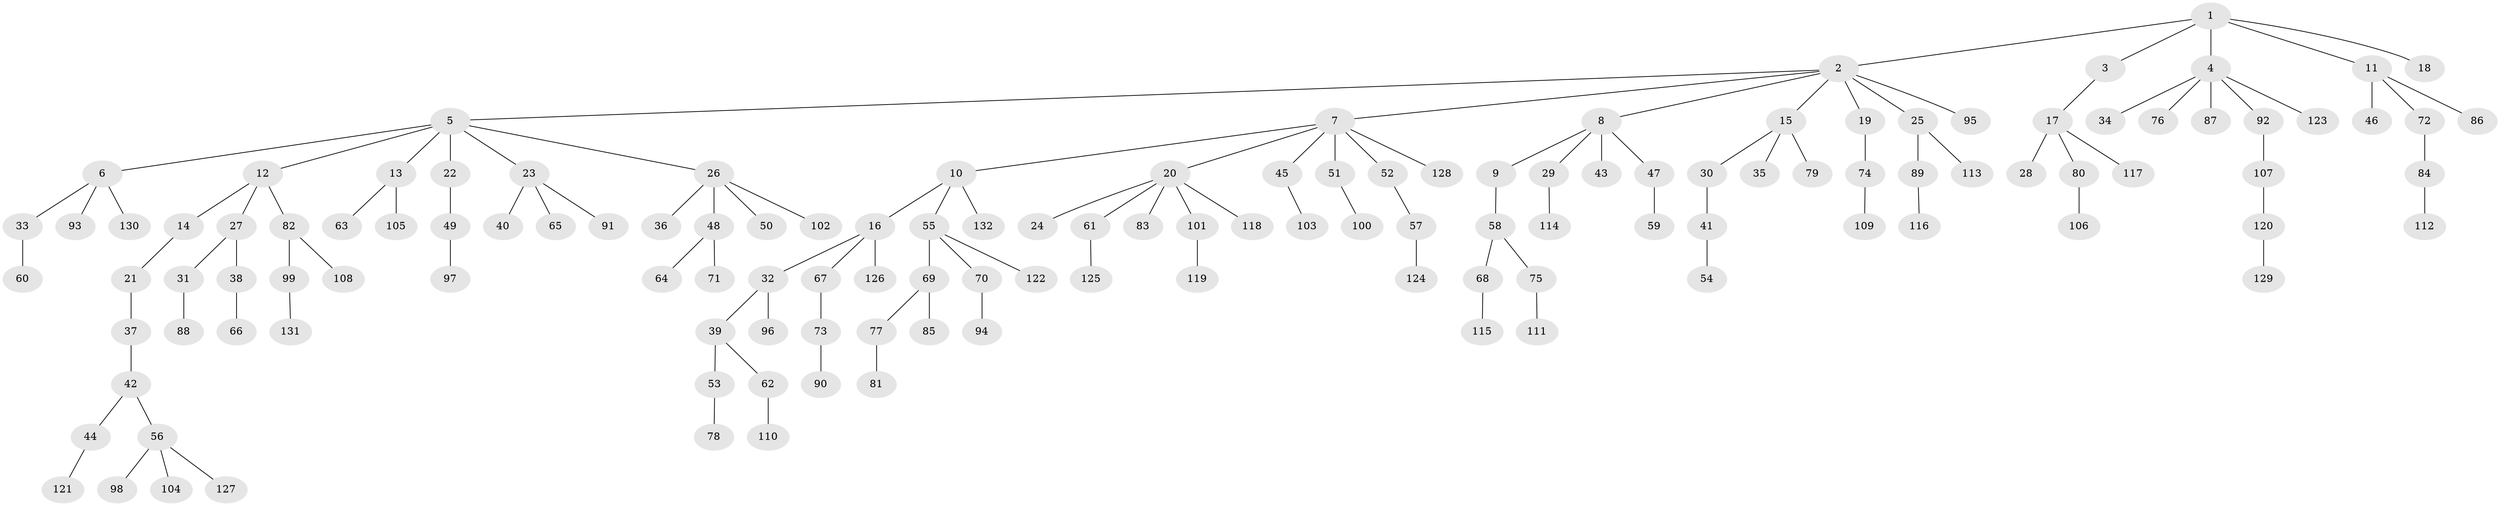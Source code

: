 // coarse degree distribution, {11: 0.010638297872340425, 2: 0.20212765957446807, 5: 0.0425531914893617, 9: 0.02127659574468085, 3: 0.07446808510638298, 4: 0.0425531914893617, 1: 0.5957446808510638, 6: 0.010638297872340425}
// Generated by graph-tools (version 1.1) at 2025/52/02/27/25 19:52:11]
// undirected, 132 vertices, 131 edges
graph export_dot {
graph [start="1"]
  node [color=gray90,style=filled];
  1;
  2;
  3;
  4;
  5;
  6;
  7;
  8;
  9;
  10;
  11;
  12;
  13;
  14;
  15;
  16;
  17;
  18;
  19;
  20;
  21;
  22;
  23;
  24;
  25;
  26;
  27;
  28;
  29;
  30;
  31;
  32;
  33;
  34;
  35;
  36;
  37;
  38;
  39;
  40;
  41;
  42;
  43;
  44;
  45;
  46;
  47;
  48;
  49;
  50;
  51;
  52;
  53;
  54;
  55;
  56;
  57;
  58;
  59;
  60;
  61;
  62;
  63;
  64;
  65;
  66;
  67;
  68;
  69;
  70;
  71;
  72;
  73;
  74;
  75;
  76;
  77;
  78;
  79;
  80;
  81;
  82;
  83;
  84;
  85;
  86;
  87;
  88;
  89;
  90;
  91;
  92;
  93;
  94;
  95;
  96;
  97;
  98;
  99;
  100;
  101;
  102;
  103;
  104;
  105;
  106;
  107;
  108;
  109;
  110;
  111;
  112;
  113;
  114;
  115;
  116;
  117;
  118;
  119;
  120;
  121;
  122;
  123;
  124;
  125;
  126;
  127;
  128;
  129;
  130;
  131;
  132;
  1 -- 2;
  1 -- 3;
  1 -- 4;
  1 -- 11;
  1 -- 18;
  2 -- 5;
  2 -- 7;
  2 -- 8;
  2 -- 15;
  2 -- 19;
  2 -- 25;
  2 -- 95;
  3 -- 17;
  4 -- 34;
  4 -- 76;
  4 -- 87;
  4 -- 92;
  4 -- 123;
  5 -- 6;
  5 -- 12;
  5 -- 13;
  5 -- 22;
  5 -- 23;
  5 -- 26;
  6 -- 33;
  6 -- 93;
  6 -- 130;
  7 -- 10;
  7 -- 20;
  7 -- 45;
  7 -- 51;
  7 -- 52;
  7 -- 128;
  8 -- 9;
  8 -- 29;
  8 -- 43;
  8 -- 47;
  9 -- 58;
  10 -- 16;
  10 -- 55;
  10 -- 132;
  11 -- 46;
  11 -- 72;
  11 -- 86;
  12 -- 14;
  12 -- 27;
  12 -- 82;
  13 -- 63;
  13 -- 105;
  14 -- 21;
  15 -- 30;
  15 -- 35;
  15 -- 79;
  16 -- 32;
  16 -- 67;
  16 -- 126;
  17 -- 28;
  17 -- 80;
  17 -- 117;
  19 -- 74;
  20 -- 24;
  20 -- 61;
  20 -- 83;
  20 -- 101;
  20 -- 118;
  21 -- 37;
  22 -- 49;
  23 -- 40;
  23 -- 65;
  23 -- 91;
  25 -- 89;
  25 -- 113;
  26 -- 36;
  26 -- 48;
  26 -- 50;
  26 -- 102;
  27 -- 31;
  27 -- 38;
  29 -- 114;
  30 -- 41;
  31 -- 88;
  32 -- 39;
  32 -- 96;
  33 -- 60;
  37 -- 42;
  38 -- 66;
  39 -- 53;
  39 -- 62;
  41 -- 54;
  42 -- 44;
  42 -- 56;
  44 -- 121;
  45 -- 103;
  47 -- 59;
  48 -- 64;
  48 -- 71;
  49 -- 97;
  51 -- 100;
  52 -- 57;
  53 -- 78;
  55 -- 69;
  55 -- 70;
  55 -- 122;
  56 -- 98;
  56 -- 104;
  56 -- 127;
  57 -- 124;
  58 -- 68;
  58 -- 75;
  61 -- 125;
  62 -- 110;
  67 -- 73;
  68 -- 115;
  69 -- 77;
  69 -- 85;
  70 -- 94;
  72 -- 84;
  73 -- 90;
  74 -- 109;
  75 -- 111;
  77 -- 81;
  80 -- 106;
  82 -- 99;
  82 -- 108;
  84 -- 112;
  89 -- 116;
  92 -- 107;
  99 -- 131;
  101 -- 119;
  107 -- 120;
  120 -- 129;
}
